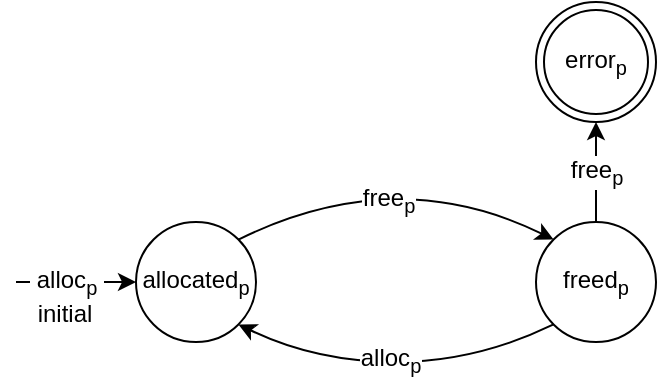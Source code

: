 <mxfile version="12.6.5" type="device"><diagram id="MQsz0vR70Ha5mGtF0nAU" name="Page-1"><mxGraphModel dx="450" dy="305" grid="1" gridSize="10" guides="1" tooltips="1" connect="1" arrows="1" fold="1" page="1" pageScale="1" pageWidth="850" pageHeight="1100" math="0" shadow="0"><root><mxCell id="0"/><mxCell id="1" parent="0"/><mxCell id="g3iyI7WF1l8pipwD143T-1" value="allocated&lt;sub&gt;p&lt;/sub&gt;" style="ellipse;whiteSpace=wrap;html=1;aspect=fixed;" parent="1" vertex="1"><mxGeometry x="80" y="130" width="60" height="60" as="geometry"/></mxCell><mxCell id="g3iyI7WF1l8pipwD143T-5" value="" style="endArrow=classic;html=1;exitX=0.5;exitY=0;exitDx=0;exitDy=0;" parent="1" source="g3iyI7WF1l8pipwD143T-7" edge="1"><mxGeometry width="50" height="50" relative="1" as="geometry"><mxPoint x="20" y="260" as="sourcePoint"/><mxPoint x="310" y="80" as="targetPoint"/></mxGeometry></mxCell><mxCell id="g3iyI7WF1l8pipwD143T-31" value="free&lt;sub&gt;p&lt;/sub&gt;" style="text;html=1;align=center;verticalAlign=middle;resizable=0;points=[];;labelBackgroundColor=#ffffff;" parent="g3iyI7WF1l8pipwD143T-5" vertex="1" connectable="0"><mxGeometry x="0.48" y="-2" relative="1" as="geometry"><mxPoint x="-2" y="12" as="offset"/></mxGeometry></mxCell><mxCell id="g3iyI7WF1l8pipwD143T-7" value="freed&lt;sub&gt;p&lt;/sub&gt;" style="ellipse;whiteSpace=wrap;html=1;aspect=fixed;" parent="1" vertex="1"><mxGeometry x="280" y="130" width="60" height="60" as="geometry"/></mxCell><mxCell id="g3iyI7WF1l8pipwD143T-13" value="" style="curved=1;endArrow=classic;html=1;exitX=1;exitY=0;exitDx=0;exitDy=0;entryX=0;entryY=0;entryDx=0;entryDy=0;" parent="1" source="g3iyI7WF1l8pipwD143T-1" target="g3iyI7WF1l8pipwD143T-7" edge="1"><mxGeometry width="50" height="50" relative="1" as="geometry"><mxPoint x="230" y="290" as="sourcePoint"/><mxPoint x="280" y="240" as="targetPoint"/><Array as="points"><mxPoint x="210" y="100"/></Array></mxGeometry></mxCell><mxCell id="g3iyI7WF1l8pipwD143T-18" value="&lt;div&gt;free&lt;sub&gt;p&lt;/sub&gt;&lt;/div&gt;" style="text;html=1;align=center;verticalAlign=middle;resizable=0;points=[];;labelBackgroundColor=#ffffff;" parent="g3iyI7WF1l8pipwD143T-13" vertex="1" connectable="0"><mxGeometry x="-0.136" y="-15" relative="1" as="geometry"><mxPoint as="offset"/></mxGeometry></mxCell><mxCell id="g3iyI7WF1l8pipwD143T-17" value="" style="curved=1;endArrow=classic;html=1;entryX=1;entryY=1;entryDx=0;entryDy=0;exitX=0;exitY=1;exitDx=0;exitDy=0;" parent="1" source="g3iyI7WF1l8pipwD143T-7" target="g3iyI7WF1l8pipwD143T-1" edge="1"><mxGeometry width="50" height="50" relative="1" as="geometry"><mxPoint x="190" y="340" as="sourcePoint"/><mxPoint x="240" y="290" as="targetPoint"/><Array as="points"><mxPoint x="250" y="200"/><mxPoint x="170" y="200"/></Array></mxGeometry></mxCell><mxCell id="g3iyI7WF1l8pipwD143T-19" value="alloc&lt;sub&gt;p&lt;/sub&gt;" style="text;html=1;align=center;verticalAlign=middle;resizable=0;points=[];;labelBackgroundColor=#ffffff;" parent="g3iyI7WF1l8pipwD143T-17" vertex="1" connectable="0"><mxGeometry x="0.036" y="-1" relative="1" as="geometry"><mxPoint as="offset"/></mxGeometry></mxCell><mxCell id="617OxWW3Jf1tPsrtnjuB-1" value="error&lt;sub&gt;p&lt;/sub&gt;" style="ellipse;shape=doubleEllipse;whiteSpace=wrap;html=1;aspect=fixed;" parent="1" vertex="1"><mxGeometry x="280" y="20" width="60" height="60" as="geometry"/></mxCell><mxCell id="VjwE6xqZYsHvx85HpeJN-3" value="" style="endArrow=classic;html=1;entryX=0;entryY=0.5;entryDx=0;entryDy=0;exitX=1;exitY=0.5;exitDx=0;exitDy=0;" parent="1" target="g3iyI7WF1l8pipwD143T-1" edge="1"><mxGeometry width="50" height="50" relative="1" as="geometry"><mxPoint x="20" y="160" as="sourcePoint"/><mxPoint x="60" y="159.76" as="targetPoint"/></mxGeometry></mxCell><mxCell id="VjwE6xqZYsHvx85HpeJN-8" value="initial" style="text;html=1;align=center;verticalAlign=top;resizable=0;points=[];labelBackgroundColor=#ffffff;" parent="VjwE6xqZYsHvx85HpeJN-3" vertex="1" connectable="0"><mxGeometry x="-0.079" y="1" relative="1" as="geometry"><mxPoint x="-3.62" y="3" as="offset"/></mxGeometry></mxCell><mxCell id="Z6IwQd6WirUTxecfgi2--1" value="&amp;nbsp;alloc&lt;sub&gt;p&lt;/sub&gt;&amp;nbsp;" style="text;html=1;align=center;verticalAlign=middle;resizable=0;points=[];labelBackgroundColor=#ffffff;" vertex="1" connectable="0" parent="VjwE6xqZYsHvx85HpeJN-3"><mxGeometry x="-0.175" relative="1" as="geometry"><mxPoint as="offset"/></mxGeometry></mxCell></root></mxGraphModel></diagram></mxfile>